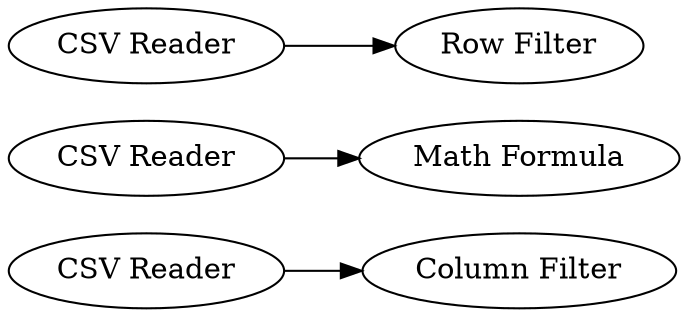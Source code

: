 digraph {
	3 -> 4
	5 -> 6
	1 -> 2
	5 [label="CSV Reader"]
	1 [label="CSV Reader"]
	4 [label="Column Filter"]
	6 [label="Math Formula"]
	3 [label="CSV Reader"]
	2 [label="Row Filter"]
	rankdir=LR
}
